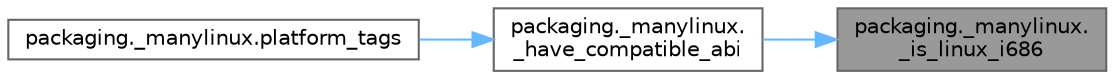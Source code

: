 digraph "packaging._manylinux._is_linux_i686"
{
 // LATEX_PDF_SIZE
  bgcolor="transparent";
  edge [fontname=Helvetica,fontsize=10,labelfontname=Helvetica,labelfontsize=10];
  node [fontname=Helvetica,fontsize=10,shape=box,height=0.2,width=0.4];
  rankdir="RL";
  Node1 [id="Node000001",label="packaging._manylinux.\l_is_linux_i686",height=0.2,width=0.4,color="gray40", fillcolor="grey60", style="filled", fontcolor="black",tooltip=" "];
  Node1 -> Node2 [id="edge1_Node000001_Node000002",dir="back",color="steelblue1",style="solid",tooltip=" "];
  Node2 [id="Node000002",label="packaging._manylinux.\l_have_compatible_abi",height=0.2,width=0.4,color="grey40", fillcolor="white", style="filled",URL="$namespacepackaging_1_1__manylinux.html#a16da4f70106d31e3da20414ead0ed559",tooltip=" "];
  Node2 -> Node3 [id="edge2_Node000002_Node000003",dir="back",color="steelblue1",style="solid",tooltip=" "];
  Node3 [id="Node000003",label="packaging._manylinux.platform_tags",height=0.2,width=0.4,color="grey40", fillcolor="white", style="filled",URL="$namespacepackaging_1_1__manylinux.html#acf43b1285e761864a3d3c89a419f18a1",tooltip=" "];
}
